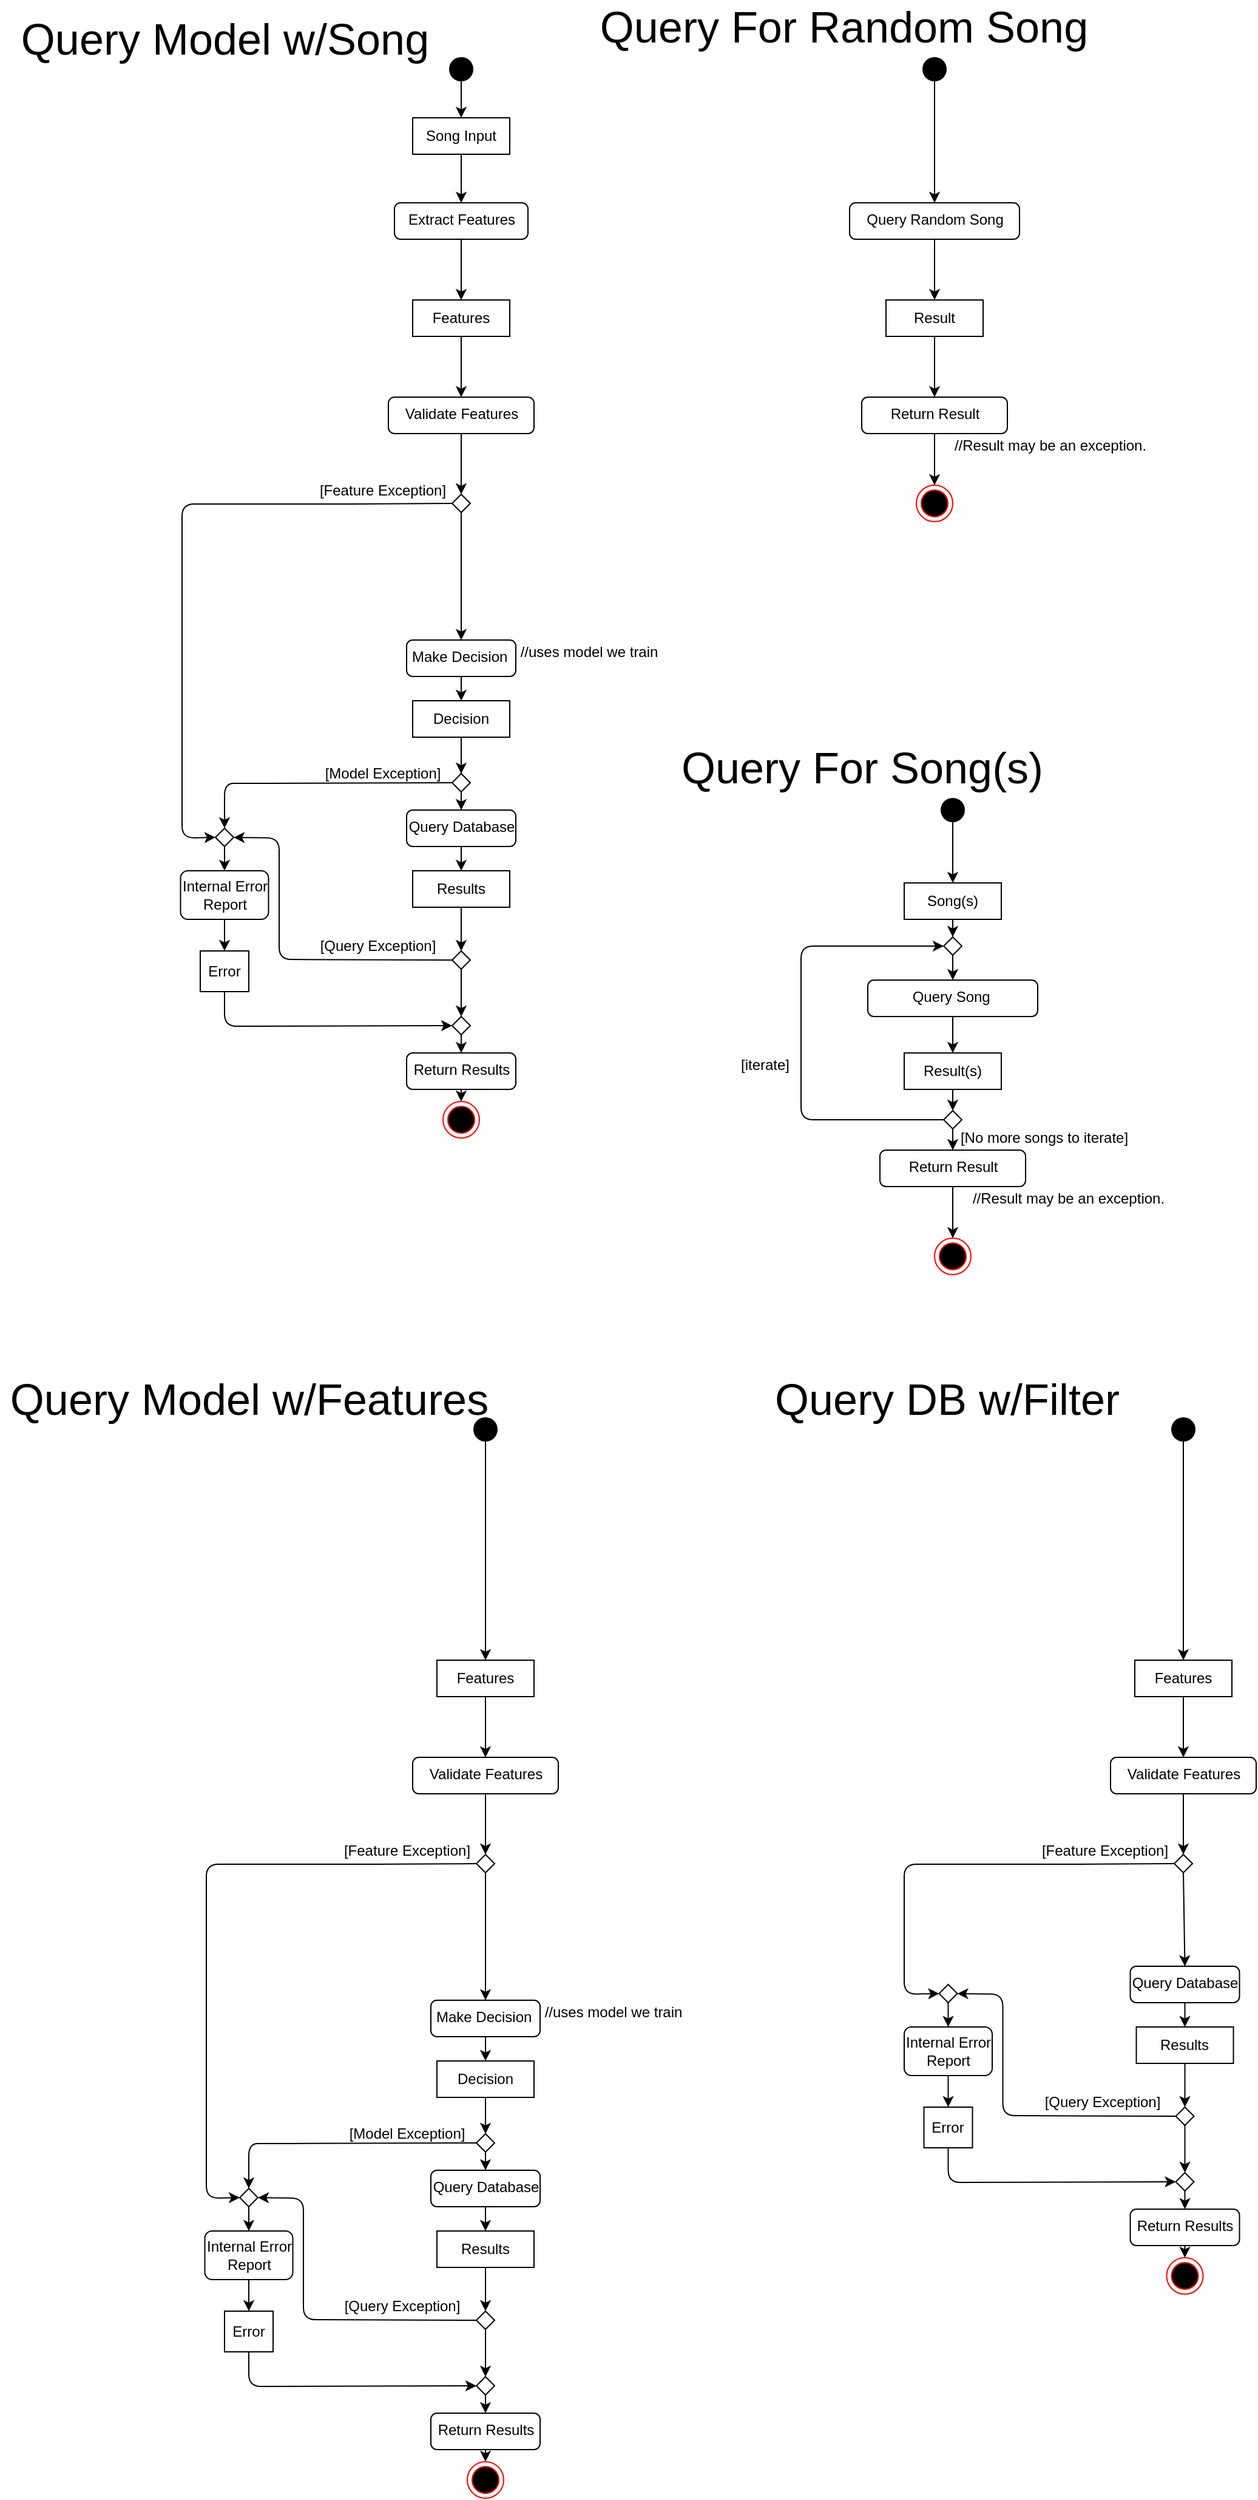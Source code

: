 <mxfile version="13.9.8" type="google"><diagram id="Efat-xdWFGxoSTBIDYoi" name="Page-1"><mxGraphModel dx="6012" dy="2700" grid="1" gridSize="10" guides="1" tooltips="1" connect="1" arrows="1" fold="1" page="1" pageScale="1" pageWidth="1100" pageHeight="850" math="0" shadow="0"><root><mxCell id="0"/><mxCell id="1" parent="0"/><mxCell id="8MV2ck6tUpB8RdDgws5Y-2" value="" style="endArrow=classic;html=1;exitX=0.5;exitY=1;exitDx=0;exitDy=0;" parent="1" source="8MV2ck6tUpB8RdDgws5Y-60" edge="1"><mxGeometry width="50" height="50" relative="1" as="geometry"><mxPoint x="410" y="630.0" as="sourcePoint"/><mxPoint x="410" y="640" as="targetPoint"/></mxGeometry></mxCell><mxCell id="8MV2ck6tUpB8RdDgws5Y-4" value="" style="endArrow=classic;html=1;exitX=0;exitY=0.5;exitDx=0;exitDy=0;entryX=0;entryY=0.5;entryDx=0;entryDy=0;" parent="1" source="8MV2ck6tUpB8RdDgws5Y-60" target="8MV2ck6tUpB8RdDgws5Y-97" edge="1"><mxGeometry width="50" height="50" relative="1" as="geometry"><mxPoint x="310" y="760" as="sourcePoint"/><mxPoint x="280" y="528" as="targetPoint"/><Array as="points"><mxPoint x="330" y="528"/><mxPoint x="180" y="528"/><mxPoint x="180" y="803"/></Array></mxGeometry></mxCell><mxCell id="8MV2ck6tUpB8RdDgws5Y-9" value="" style="ellipse;fillColor=#000000;strokeColor=none;" parent="1" vertex="1"><mxGeometry x="400" y="160" width="20" height="20" as="geometry"/></mxCell><mxCell id="8MV2ck6tUpB8RdDgws5Y-10" value="" style="endArrow=classic;html=1;exitX=0.5;exitY=1;exitDx=0;exitDy=0;" parent="1" source="8MV2ck6tUpB8RdDgws5Y-9" edge="1"><mxGeometry width="50" height="50" relative="1" as="geometry"><mxPoint x="400" y="250" as="sourcePoint"/><mxPoint x="410" y="210" as="targetPoint"/></mxGeometry></mxCell><mxCell id="8MV2ck6tUpB8RdDgws5Y-24" value="&lt;font style=&quot;font-size: 36px&quot;&gt;Query Model w/Song&lt;/font&gt;" style="text;html=1;align=center;verticalAlign=middle;resizable=0;points=[];autosize=1;" parent="1" vertex="1"><mxGeometry x="40" y="130" width="350" height="30" as="geometry"/></mxCell><mxCell id="8MV2ck6tUpB8RdDgws5Y-38" value="Song Input" style="rounded=0;whiteSpace=wrap;html=1;" parent="1" vertex="1"><mxGeometry x="370" y="210" width="80" height="30" as="geometry"/></mxCell><mxCell id="8MV2ck6tUpB8RdDgws5Y-49" value="" style="endArrow=classic;html=1;exitX=0.5;exitY=1;exitDx=0;exitDy=0;entryX=0.5;entryY=0;entryDx=0;entryDy=0;" parent="1" source="8MV2ck6tUpB8RdDgws5Y-38" edge="1"><mxGeometry width="50" height="50" relative="1" as="geometry"><mxPoint x="390" y="420" as="sourcePoint"/><mxPoint x="410" y="280" as="targetPoint"/></mxGeometry></mxCell><mxCell id="8MV2ck6tUpB8RdDgws5Y-53" value="Extract Features" style="html=1;align=center;verticalAlign=top;rounded=1;absoluteArcSize=1;arcSize=10;dashed=0;" parent="1" vertex="1"><mxGeometry x="355" y="280" width="110" height="30" as="geometry"/></mxCell><mxCell id="8MV2ck6tUpB8RdDgws5Y-54" value="" style="endArrow=classic;html=1;exitX=0.5;exitY=1;exitDx=0;exitDy=0;" parent="1" source="8MV2ck6tUpB8RdDgws5Y-53" edge="1"><mxGeometry width="50" height="50" relative="1" as="geometry"><mxPoint x="380" y="500" as="sourcePoint"/><mxPoint x="410" y="360" as="targetPoint"/></mxGeometry></mxCell><mxCell id="8MV2ck6tUpB8RdDgws5Y-55" value="Features" style="rounded=0;whiteSpace=wrap;html=1;" parent="1" vertex="1"><mxGeometry x="370" y="360" width="80" height="30" as="geometry"/></mxCell><mxCell id="8MV2ck6tUpB8RdDgws5Y-57" value="" style="endArrow=classic;html=1;exitX=0.5;exitY=1;exitDx=0;exitDy=0;" parent="1" source="8MV2ck6tUpB8RdDgws5Y-55" edge="1"><mxGeometry width="50" height="50" relative="1" as="geometry"><mxPoint x="360" y="490" as="sourcePoint"/><mxPoint x="410" y="440" as="targetPoint"/></mxGeometry></mxCell><mxCell id="8MV2ck6tUpB8RdDgws5Y-58" value="Validate Features" style="html=1;align=center;verticalAlign=top;rounded=1;absoluteArcSize=1;arcSize=10;dashed=0;" parent="1" vertex="1"><mxGeometry x="350" y="440" width="120" height="30" as="geometry"/></mxCell><mxCell id="8MV2ck6tUpB8RdDgws5Y-59" value="" style="endArrow=classic;html=1;exitX=0.5;exitY=1;exitDx=0;exitDy=0;" parent="1" source="8MV2ck6tUpB8RdDgws5Y-58" edge="1"><mxGeometry width="50" height="50" relative="1" as="geometry"><mxPoint x="360" y="490" as="sourcePoint"/><mxPoint x="410" y="520" as="targetPoint"/></mxGeometry></mxCell><mxCell id="8MV2ck6tUpB8RdDgws5Y-60" value="" style="rhombus;" parent="1" vertex="1"><mxGeometry x="402.5" y="520" width="15" height="15" as="geometry"/></mxCell><mxCell id="8MV2ck6tUpB8RdDgws5Y-61" value="[Feature Exception]" style="text;html=1;align=center;verticalAlign=middle;resizable=0;points=[];autosize=1;" parent="1" vertex="1"><mxGeometry x="285" y="507" width="120" height="20" as="geometry"/></mxCell><mxCell id="8MV2ck6tUpB8RdDgws5Y-62" value="Make Decision&amp;nbsp;" style="html=1;align=center;verticalAlign=top;rounded=1;absoluteArcSize=1;arcSize=10;dashed=0;" parent="1" vertex="1"><mxGeometry x="365" y="640" width="90" height="30" as="geometry"/></mxCell><mxCell id="8MV2ck6tUpB8RdDgws5Y-63" value="" style="endArrow=classic;html=1;exitX=0.5;exitY=1;exitDx=0;exitDy=0;" parent="1" source="8MV2ck6tUpB8RdDgws5Y-62" edge="1"><mxGeometry width="50" height="50" relative="1" as="geometry"><mxPoint x="310" y="720" as="sourcePoint"/><mxPoint x="410" y="690" as="targetPoint"/></mxGeometry></mxCell><mxCell id="8MV2ck6tUpB8RdDgws5Y-64" value="Decision" style="rounded=0;whiteSpace=wrap;html=1;" parent="1" vertex="1"><mxGeometry x="370" y="690" width="80" height="30" as="geometry"/></mxCell><mxCell id="8MV2ck6tUpB8RdDgws5Y-65" value="" style="endArrow=classic;html=1;exitX=0.5;exitY=1;exitDx=0;exitDy=0;" parent="1" edge="1"><mxGeometry width="50" height="50" relative="1" as="geometry"><mxPoint x="410" y="740" as="sourcePoint"/><mxPoint x="410" y="780" as="targetPoint"/></mxGeometry></mxCell><mxCell id="8MV2ck6tUpB8RdDgws5Y-66" value="Query Database" style="html=1;align=center;verticalAlign=top;rounded=1;absoluteArcSize=1;arcSize=10;dashed=0;" parent="1" vertex="1"><mxGeometry x="365" y="780" width="90" height="30" as="geometry"/></mxCell><mxCell id="8MV2ck6tUpB8RdDgws5Y-67" value="Results" style="rounded=0;whiteSpace=wrap;html=1;" parent="1" vertex="1"><mxGeometry x="370" y="830" width="80" height="30" as="geometry"/></mxCell><mxCell id="8MV2ck6tUpB8RdDgws5Y-68" value="" style="endArrow=classic;html=1;exitX=0.5;exitY=1;exitDx=0;exitDy=0;entryX=0.5;entryY=0;entryDx=0;entryDy=0;" parent="1" source="8MV2ck6tUpB8RdDgws5Y-66" target="8MV2ck6tUpB8RdDgws5Y-67" edge="1"><mxGeometry width="50" height="50" relative="1" as="geometry"><mxPoint x="420" y="750" as="sourcePoint"/><mxPoint x="420" y="790.0" as="targetPoint"/></mxGeometry></mxCell><mxCell id="8MV2ck6tUpB8RdDgws5Y-69" value="//uses model we train" style="text;html=1;align=center;verticalAlign=middle;resizable=0;points=[];autosize=1;" parent="1" vertex="1"><mxGeometry x="450" y="640" width="130" height="20" as="geometry"/></mxCell><mxCell id="8MV2ck6tUpB8RdDgws5Y-74" value="" style="endArrow=classic;html=1;exitX=0;exitY=0.5;exitDx=0;exitDy=0;entryX=0.5;entryY=0;entryDx=0;entryDy=0;" parent="1" source="8MV2ck6tUpB8RdDgws5Y-75" target="8MV2ck6tUpB8RdDgws5Y-97" edge="1"><mxGeometry width="50" height="50" relative="1" as="geometry"><mxPoint x="310" y="990" as="sourcePoint"/><mxPoint x="280" y="758" as="targetPoint"/><Array as="points"><mxPoint x="240" y="758"/><mxPoint x="215" y="758"/></Array></mxGeometry></mxCell><mxCell id="8MV2ck6tUpB8RdDgws5Y-75" value="" style="rhombus;" parent="1" vertex="1"><mxGeometry x="402.5" y="750" width="15" height="15" as="geometry"/></mxCell><mxCell id="8MV2ck6tUpB8RdDgws5Y-76" value="[Model Exception]" style="text;html=1;align=center;verticalAlign=middle;resizable=0;points=[];autosize=1;" parent="1" vertex="1"><mxGeometry x="290" y="740" width="110" height="20" as="geometry"/></mxCell><mxCell id="8MV2ck6tUpB8RdDgws5Y-77" value="" style="endArrow=classic;html=1;exitX=0.5;exitY=1;exitDx=0;exitDy=0;entryX=0.5;entryY=0;entryDx=0;entryDy=0;" parent="1" source="8MV2ck6tUpB8RdDgws5Y-64" target="8MV2ck6tUpB8RdDgws5Y-75" edge="1"><mxGeometry width="50" height="50" relative="1" as="geometry"><mxPoint x="280" y="770" as="sourcePoint"/><mxPoint x="330" y="720" as="targetPoint"/></mxGeometry></mxCell><mxCell id="8MV2ck6tUpB8RdDgws5Y-78" value="" style="endArrow=classic;html=1;exitX=0;exitY=0.5;exitDx=0;exitDy=0;entryX=1;entryY=0.5;entryDx=0;entryDy=0;" parent="1" source="8MV2ck6tUpB8RdDgws5Y-79" target="8MV2ck6tUpB8RdDgws5Y-97" edge="1"><mxGeometry width="50" height="50" relative="1" as="geometry"><mxPoint x="306.25" y="1135" as="sourcePoint"/><mxPoint x="276.25" y="903" as="targetPoint"/><Array as="points"><mxPoint x="260" y="903"/><mxPoint x="260" y="803"/></Array></mxGeometry></mxCell><mxCell id="8MV2ck6tUpB8RdDgws5Y-79" value="" style="rhombus;" parent="1" vertex="1"><mxGeometry x="402.5" y="896" width="15" height="15" as="geometry"/></mxCell><mxCell id="8MV2ck6tUpB8RdDgws5Y-80" value="[Query Exception]" style="text;html=1;align=center;verticalAlign=middle;resizable=0;points=[];autosize=1;" parent="1" vertex="1"><mxGeometry x="286.25" y="882" width="110" height="20" as="geometry"/></mxCell><mxCell id="8MV2ck6tUpB8RdDgws5Y-81" value="" style="endArrow=classic;html=1;exitX=0.5;exitY=1;exitDx=0;exitDy=0;entryX=0.5;entryY=0;entryDx=0;entryDy=0;" parent="1" source="8MV2ck6tUpB8RdDgws5Y-67" target="8MV2ck6tUpB8RdDgws5Y-79" edge="1"><mxGeometry width="50" height="50" relative="1" as="geometry"><mxPoint x="370" y="860" as="sourcePoint"/><mxPoint x="420" y="810" as="targetPoint"/></mxGeometry></mxCell><mxCell id="8MV2ck6tUpB8RdDgws5Y-85" value="" style="endArrow=classic;html=1;exitX=0.5;exitY=1;exitDx=0;exitDy=0;" parent="1" source="8MV2ck6tUpB8RdDgws5Y-79" edge="1"><mxGeometry width="50" height="50" relative="1" as="geometry"><mxPoint x="410" y="830" as="sourcePoint"/><mxPoint x="410" y="950" as="targetPoint"/></mxGeometry></mxCell><mxCell id="8MV2ck6tUpB8RdDgws5Y-86" value="Return Results" style="html=1;align=center;verticalAlign=top;rounded=1;absoluteArcSize=1;arcSize=10;dashed=0;" parent="1" vertex="1"><mxGeometry x="365" y="980" width="90" height="30" as="geometry"/></mxCell><mxCell id="8MV2ck6tUpB8RdDgws5Y-87" value="" style="endArrow=classic;html=1;exitX=0.5;exitY=1;exitDx=0;exitDy=0;" parent="1" source="8MV2ck6tUpB8RdDgws5Y-86" edge="1"><mxGeometry width="50" height="50" relative="1" as="geometry"><mxPoint x="410" y="900" as="sourcePoint"/><mxPoint x="410" y="1020" as="targetPoint"/></mxGeometry></mxCell><mxCell id="8MV2ck6tUpB8RdDgws5Y-88" value="" style="ellipse;html=1;shape=endState;fillColor=#000000;strokeColor=#ff0000;" parent="1" vertex="1"><mxGeometry x="395" y="1020" width="30" height="30" as="geometry"/></mxCell><mxCell id="8MV2ck6tUpB8RdDgws5Y-89" value="" style="endArrow=classic;html=1;entryX=0;entryY=0.5;entryDx=0;entryDy=0;exitX=0.5;exitY=1;exitDx=0;exitDy=0;" parent="1" source="8MV2ck6tUpB8RdDgws5Y-93" target="8MV2ck6tUpB8RdDgws5Y-112" edge="1"><mxGeometry width="50" height="50" relative="1" as="geometry"><mxPoint x="300" y="800" as="sourcePoint"/><mxPoint x="350" y="750" as="targetPoint"/><Array as="points"><mxPoint x="215" y="958"/></Array></mxGeometry></mxCell><mxCell id="8MV2ck6tUpB8RdDgws5Y-90" value="Internal Error Report" style="rounded=1;whiteSpace=wrap;html=1;" parent="1" vertex="1"><mxGeometry x="178.75" y="830" width="72.5" height="40" as="geometry"/></mxCell><mxCell id="8MV2ck6tUpB8RdDgws5Y-93" value="Error" style="rounded=0;whiteSpace=wrap;html=1;" parent="1" vertex="1"><mxGeometry x="195" y="896" width="40" height="33.5" as="geometry"/></mxCell><mxCell id="8MV2ck6tUpB8RdDgws5Y-94" value="" style="endArrow=classic;html=1;exitX=0.5;exitY=1;exitDx=0;exitDy=0;entryX=0.5;entryY=0;entryDx=0;entryDy=0;" parent="1" source="8MV2ck6tUpB8RdDgws5Y-90" target="8MV2ck6tUpB8RdDgws5Y-93" edge="1"><mxGeometry width="50" height="50" relative="1" as="geometry"><mxPoint x="290" y="900" as="sourcePoint"/><mxPoint x="340" y="850" as="targetPoint"/></mxGeometry></mxCell><mxCell id="8MV2ck6tUpB8RdDgws5Y-97" value="" style="rhombus;" parent="1" vertex="1"><mxGeometry x="207.5" y="795" width="15" height="15" as="geometry"/></mxCell><mxCell id="8MV2ck6tUpB8RdDgws5Y-98" value="" style="endArrow=classic;html=1;exitX=0.5;exitY=1;exitDx=0;exitDy=0;entryX=0.5;entryY=0;entryDx=0;entryDy=0;" parent="1" source="8MV2ck6tUpB8RdDgws5Y-97" target="8MV2ck6tUpB8RdDgws5Y-90" edge="1"><mxGeometry width="50" height="50" relative="1" as="geometry"><mxPoint x="250" y="880" as="sourcePoint"/><mxPoint x="300" y="830" as="targetPoint"/></mxGeometry></mxCell><mxCell id="8MV2ck6tUpB8RdDgws5Y-99" value="&lt;font style=&quot;font-size: 36px&quot;&gt;Query For Random Song&lt;/font&gt;" style="text;html=1;align=center;verticalAlign=middle;resizable=0;points=[];autosize=1;" parent="1" vertex="1"><mxGeometry x="515" y="120" width="420" height="30" as="geometry"/></mxCell><mxCell id="8MV2ck6tUpB8RdDgws5Y-100" value="" style="ellipse;fillColor=#000000;strokeColor=none;" parent="1" vertex="1"><mxGeometry x="790" y="160" width="20" height="20" as="geometry"/></mxCell><mxCell id="8MV2ck6tUpB8RdDgws5Y-101" value="" style="endArrow=classic;html=1;exitX=0.5;exitY=1;exitDx=0;exitDy=0;entryX=0.5;entryY=0;entryDx=0;entryDy=0;" parent="1" source="8MV2ck6tUpB8RdDgws5Y-100" target="8MV2ck6tUpB8RdDgws5Y-104" edge="1"><mxGeometry width="50" height="50" relative="1" as="geometry"><mxPoint x="790" y="250" as="sourcePoint"/><mxPoint x="800" y="210" as="targetPoint"/></mxGeometry></mxCell><mxCell id="8MV2ck6tUpB8RdDgws5Y-104" value="Query Random Song" style="html=1;align=center;verticalAlign=top;rounded=1;absoluteArcSize=1;arcSize=10;dashed=0;" parent="1" vertex="1"><mxGeometry x="730" y="280" width="140" height="30" as="geometry"/></mxCell><mxCell id="8MV2ck6tUpB8RdDgws5Y-105" value="" style="endArrow=classic;html=1;exitX=0.5;exitY=1;exitDx=0;exitDy=0;" parent="1" source="8MV2ck6tUpB8RdDgws5Y-104" edge="1"><mxGeometry width="50" height="50" relative="1" as="geometry"><mxPoint x="770" y="500" as="sourcePoint"/><mxPoint x="800" y="360" as="targetPoint"/></mxGeometry></mxCell><mxCell id="8MV2ck6tUpB8RdDgws5Y-106" value="Result" style="rounded=0;whiteSpace=wrap;html=1;" parent="1" vertex="1"><mxGeometry x="760" y="360" width="80" height="30" as="geometry"/></mxCell><mxCell id="8MV2ck6tUpB8RdDgws5Y-107" value="" style="endArrow=classic;html=1;exitX=0.5;exitY=1;exitDx=0;exitDy=0;entryX=0.5;entryY=0;entryDx=0;entryDy=0;" parent="1" source="8MV2ck6tUpB8RdDgws5Y-106" target="8MV2ck6tUpB8RdDgws5Y-108" edge="1"><mxGeometry width="50" height="50" relative="1" as="geometry"><mxPoint x="750" y="490" as="sourcePoint"/><mxPoint x="700" y="410" as="targetPoint"/><Array as="points"><mxPoint x="800" y="410"/></Array></mxGeometry></mxCell><mxCell id="8MV2ck6tUpB8RdDgws5Y-108" value="Return Result" style="html=1;align=center;verticalAlign=top;rounded=1;absoluteArcSize=1;arcSize=10;dashed=0;" parent="1" vertex="1"><mxGeometry x="740" y="440" width="120" height="30" as="geometry"/></mxCell><mxCell id="8MV2ck6tUpB8RdDgws5Y-109" value="" style="ellipse;html=1;shape=endState;fillColor=#000000;strokeColor=#ff0000;" parent="1" vertex="1"><mxGeometry x="785" y="512.5" width="30" height="30" as="geometry"/></mxCell><mxCell id="8MV2ck6tUpB8RdDgws5Y-110" value="" style="endArrow=classic;html=1;exitX=0.5;exitY=1;exitDx=0;exitDy=0;entryX=0.5;entryY=0;entryDx=0;entryDy=0;" parent="1" source="8MV2ck6tUpB8RdDgws5Y-108" target="8MV2ck6tUpB8RdDgws5Y-109" edge="1"><mxGeometry width="50" height="50" relative="1" as="geometry"><mxPoint x="810" y="400" as="sourcePoint"/><mxPoint x="810" y="450" as="targetPoint"/><Array as="points"><mxPoint x="800" y="500"/></Array></mxGeometry></mxCell><mxCell id="8MV2ck6tUpB8RdDgws5Y-111" value="//Result may be an exception." style="text;html=1;align=center;verticalAlign=middle;resizable=0;points=[];autosize=1;" parent="1" vertex="1"><mxGeometry x="810" y="470" width="170" height="20" as="geometry"/></mxCell><mxCell id="8MV2ck6tUpB8RdDgws5Y-112" value="" style="rhombus;" parent="1" vertex="1"><mxGeometry x="402.5" y="950" width="15" height="15" as="geometry"/></mxCell><mxCell id="8MV2ck6tUpB8RdDgws5Y-113" value="" style="endArrow=classic;html=1;exitX=0.5;exitY=1;exitDx=0;exitDy=0;entryX=0.5;entryY=0;entryDx=0;entryDy=0;" parent="1" source="8MV2ck6tUpB8RdDgws5Y-112" target="8MV2ck6tUpB8RdDgws5Y-86" edge="1"><mxGeometry width="50" height="50" relative="1" as="geometry"><mxPoint x="406" y="961" as="sourcePoint"/><mxPoint x="370" y="940" as="targetPoint"/></mxGeometry></mxCell><mxCell id="8MV2ck6tUpB8RdDgws5Y-114" value="" style="endArrow=classic;html=1;exitX=0.5;exitY=1;exitDx=0;exitDy=0;" parent="1" source="8MV2ck6tUpB8RdDgws5Y-127" edge="1"><mxGeometry width="50" height="50" relative="1" as="geometry"><mxPoint x="430" y="1750.0" as="sourcePoint"/><mxPoint x="430" y="1760" as="targetPoint"/></mxGeometry></mxCell><mxCell id="8MV2ck6tUpB8RdDgws5Y-115" value="" style="endArrow=classic;html=1;exitX=0;exitY=0.5;exitDx=0;exitDy=0;entryX=0;entryY=0.5;entryDx=0;entryDy=0;" parent="1" source="8MV2ck6tUpB8RdDgws5Y-127" target="8MV2ck6tUpB8RdDgws5Y-153" edge="1"><mxGeometry width="50" height="50" relative="1" as="geometry"><mxPoint x="330" y="1880" as="sourcePoint"/><mxPoint x="300" y="1648" as="targetPoint"/><Array as="points"><mxPoint x="350" y="1648"/><mxPoint x="200" y="1648"/><mxPoint x="200" y="1923"/></Array></mxGeometry></mxCell><mxCell id="8MV2ck6tUpB8RdDgws5Y-116" value="" style="ellipse;fillColor=#000000;strokeColor=none;" parent="1" vertex="1"><mxGeometry x="420" y="1280" width="20" height="20" as="geometry"/></mxCell><mxCell id="8MV2ck6tUpB8RdDgws5Y-117" value="" style="endArrow=classic;html=1;exitX=0.5;exitY=1;exitDx=0;exitDy=0;entryX=0.5;entryY=0;entryDx=0;entryDy=0;" parent="1" source="8MV2ck6tUpB8RdDgws5Y-116" target="8MV2ck6tUpB8RdDgws5Y-123" edge="1"><mxGeometry width="50" height="50" relative="1" as="geometry"><mxPoint x="420" y="1370" as="sourcePoint"/><mxPoint x="430" y="1330.0" as="targetPoint"/></mxGeometry></mxCell><mxCell id="8MV2ck6tUpB8RdDgws5Y-118" value="&lt;font style=&quot;font-size: 36px&quot;&gt;Query Model w/Features&lt;/font&gt;" style="text;html=1;align=center;verticalAlign=middle;resizable=0;points=[];autosize=1;" parent="1" vertex="1"><mxGeometry x="30" y="1250" width="410" height="30" as="geometry"/></mxCell><mxCell id="8MV2ck6tUpB8RdDgws5Y-123" value="Features" style="rounded=0;whiteSpace=wrap;html=1;" parent="1" vertex="1"><mxGeometry x="390" y="1480" width="80" height="30" as="geometry"/></mxCell><mxCell id="8MV2ck6tUpB8RdDgws5Y-124" value="" style="endArrow=classic;html=1;exitX=0.5;exitY=1;exitDx=0;exitDy=0;" parent="1" source="8MV2ck6tUpB8RdDgws5Y-123" edge="1"><mxGeometry width="50" height="50" relative="1" as="geometry"><mxPoint x="380" y="1610" as="sourcePoint"/><mxPoint x="430" y="1560" as="targetPoint"/></mxGeometry></mxCell><mxCell id="8MV2ck6tUpB8RdDgws5Y-125" value="Validate Features" style="html=1;align=center;verticalAlign=top;rounded=1;absoluteArcSize=1;arcSize=10;dashed=0;" parent="1" vertex="1"><mxGeometry x="370" y="1560" width="120" height="30" as="geometry"/></mxCell><mxCell id="8MV2ck6tUpB8RdDgws5Y-126" value="" style="endArrow=classic;html=1;exitX=0.5;exitY=1;exitDx=0;exitDy=0;" parent="1" source="8MV2ck6tUpB8RdDgws5Y-125" edge="1"><mxGeometry width="50" height="50" relative="1" as="geometry"><mxPoint x="380" y="1610" as="sourcePoint"/><mxPoint x="430" y="1640" as="targetPoint"/></mxGeometry></mxCell><mxCell id="8MV2ck6tUpB8RdDgws5Y-127" value="" style="rhombus;" parent="1" vertex="1"><mxGeometry x="422.5" y="1640" width="15" height="15" as="geometry"/></mxCell><mxCell id="8MV2ck6tUpB8RdDgws5Y-128" value="[Feature Exception]" style="text;html=1;align=center;verticalAlign=middle;resizable=0;points=[];autosize=1;" parent="1" vertex="1"><mxGeometry x="305" y="1627" width="120" height="20" as="geometry"/></mxCell><mxCell id="8MV2ck6tUpB8RdDgws5Y-129" value="Make Decision&amp;nbsp;" style="html=1;align=center;verticalAlign=top;rounded=1;absoluteArcSize=1;arcSize=10;dashed=0;" parent="1" vertex="1"><mxGeometry x="385" y="1760" width="90" height="30" as="geometry"/></mxCell><mxCell id="8MV2ck6tUpB8RdDgws5Y-130" value="" style="endArrow=classic;html=1;exitX=0.5;exitY=1;exitDx=0;exitDy=0;" parent="1" source="8MV2ck6tUpB8RdDgws5Y-129" edge="1"><mxGeometry width="50" height="50" relative="1" as="geometry"><mxPoint x="330" y="1840" as="sourcePoint"/><mxPoint x="430" y="1810" as="targetPoint"/></mxGeometry></mxCell><mxCell id="8MV2ck6tUpB8RdDgws5Y-131" value="Decision" style="rounded=0;whiteSpace=wrap;html=1;" parent="1" vertex="1"><mxGeometry x="390" y="1810" width="80" height="30" as="geometry"/></mxCell><mxCell id="8MV2ck6tUpB8RdDgws5Y-132" value="" style="endArrow=classic;html=1;exitX=0.5;exitY=1;exitDx=0;exitDy=0;" parent="1" edge="1"><mxGeometry width="50" height="50" relative="1" as="geometry"><mxPoint x="430" y="1860" as="sourcePoint"/><mxPoint x="430" y="1900" as="targetPoint"/></mxGeometry></mxCell><mxCell id="8MV2ck6tUpB8RdDgws5Y-133" value="Query Database" style="html=1;align=center;verticalAlign=top;rounded=1;absoluteArcSize=1;arcSize=10;dashed=0;" parent="1" vertex="1"><mxGeometry x="385" y="1900" width="90" height="30" as="geometry"/></mxCell><mxCell id="8MV2ck6tUpB8RdDgws5Y-134" value="Results" style="rounded=0;whiteSpace=wrap;html=1;" parent="1" vertex="1"><mxGeometry x="390" y="1950" width="80" height="30" as="geometry"/></mxCell><mxCell id="8MV2ck6tUpB8RdDgws5Y-135" value="" style="endArrow=classic;html=1;exitX=0.5;exitY=1;exitDx=0;exitDy=0;entryX=0.5;entryY=0;entryDx=0;entryDy=0;" parent="1" source="8MV2ck6tUpB8RdDgws5Y-133" target="8MV2ck6tUpB8RdDgws5Y-134" edge="1"><mxGeometry width="50" height="50" relative="1" as="geometry"><mxPoint x="440" y="1870" as="sourcePoint"/><mxPoint x="440" y="1910.0" as="targetPoint"/></mxGeometry></mxCell><mxCell id="8MV2ck6tUpB8RdDgws5Y-136" value="//uses model we train" style="text;html=1;align=center;verticalAlign=middle;resizable=0;points=[];autosize=1;" parent="1" vertex="1"><mxGeometry x="470" y="1760" width="130" height="20" as="geometry"/></mxCell><mxCell id="8MV2ck6tUpB8RdDgws5Y-137" value="" style="endArrow=classic;html=1;exitX=0;exitY=0.5;exitDx=0;exitDy=0;entryX=0.5;entryY=0;entryDx=0;entryDy=0;" parent="1" source="8MV2ck6tUpB8RdDgws5Y-138" target="8MV2ck6tUpB8RdDgws5Y-153" edge="1"><mxGeometry width="50" height="50" relative="1" as="geometry"><mxPoint x="330" y="2110" as="sourcePoint"/><mxPoint x="300" y="1878" as="targetPoint"/><Array as="points"><mxPoint x="260" y="1878"/><mxPoint x="235" y="1878"/></Array></mxGeometry></mxCell><mxCell id="8MV2ck6tUpB8RdDgws5Y-138" value="" style="rhombus;" parent="1" vertex="1"><mxGeometry x="422.5" y="1870" width="15" height="15" as="geometry"/></mxCell><mxCell id="8MV2ck6tUpB8RdDgws5Y-139" value="[Model Exception]" style="text;html=1;align=center;verticalAlign=middle;resizable=0;points=[];autosize=1;" parent="1" vertex="1"><mxGeometry x="310" y="1860" width="110" height="20" as="geometry"/></mxCell><mxCell id="8MV2ck6tUpB8RdDgws5Y-140" value="" style="endArrow=classic;html=1;exitX=0.5;exitY=1;exitDx=0;exitDy=0;entryX=0.5;entryY=0;entryDx=0;entryDy=0;" parent="1" source="8MV2ck6tUpB8RdDgws5Y-131" target="8MV2ck6tUpB8RdDgws5Y-138" edge="1"><mxGeometry width="50" height="50" relative="1" as="geometry"><mxPoint x="300" y="1890" as="sourcePoint"/><mxPoint x="350" y="1840" as="targetPoint"/></mxGeometry></mxCell><mxCell id="8MV2ck6tUpB8RdDgws5Y-141" value="" style="endArrow=classic;html=1;exitX=0;exitY=0.5;exitDx=0;exitDy=0;entryX=1;entryY=0.5;entryDx=0;entryDy=0;" parent="1" source="8MV2ck6tUpB8RdDgws5Y-142" target="8MV2ck6tUpB8RdDgws5Y-153" edge="1"><mxGeometry width="50" height="50" relative="1" as="geometry"><mxPoint x="326.25" y="2255" as="sourcePoint"/><mxPoint x="296.25" y="2023" as="targetPoint"/><Array as="points"><mxPoint x="280" y="2023"/><mxPoint x="280" y="1923"/></Array></mxGeometry></mxCell><mxCell id="8MV2ck6tUpB8RdDgws5Y-142" value="" style="rhombus;" parent="1" vertex="1"><mxGeometry x="422.5" y="2016" width="15" height="15" as="geometry"/></mxCell><mxCell id="8MV2ck6tUpB8RdDgws5Y-143" value="[Query Exception]" style="text;html=1;align=center;verticalAlign=middle;resizable=0;points=[];autosize=1;" parent="1" vertex="1"><mxGeometry x="306.25" y="2002" width="110" height="20" as="geometry"/></mxCell><mxCell id="8MV2ck6tUpB8RdDgws5Y-144" value="" style="endArrow=classic;html=1;exitX=0.5;exitY=1;exitDx=0;exitDy=0;entryX=0.5;entryY=0;entryDx=0;entryDy=0;" parent="1" source="8MV2ck6tUpB8RdDgws5Y-134" target="8MV2ck6tUpB8RdDgws5Y-142" edge="1"><mxGeometry width="50" height="50" relative="1" as="geometry"><mxPoint x="390" y="1980" as="sourcePoint"/><mxPoint x="440" y="1930" as="targetPoint"/></mxGeometry></mxCell><mxCell id="8MV2ck6tUpB8RdDgws5Y-145" value="" style="endArrow=classic;html=1;exitX=0.5;exitY=1;exitDx=0;exitDy=0;" parent="1" source="8MV2ck6tUpB8RdDgws5Y-142" edge="1"><mxGeometry width="50" height="50" relative="1" as="geometry"><mxPoint x="430" y="1950" as="sourcePoint"/><mxPoint x="430" y="2070" as="targetPoint"/></mxGeometry></mxCell><mxCell id="8MV2ck6tUpB8RdDgws5Y-146" value="Return Results" style="html=1;align=center;verticalAlign=top;rounded=1;absoluteArcSize=1;arcSize=10;dashed=0;" parent="1" vertex="1"><mxGeometry x="385" y="2100" width="90" height="30" as="geometry"/></mxCell><mxCell id="8MV2ck6tUpB8RdDgws5Y-147" value="" style="endArrow=classic;html=1;exitX=0.5;exitY=1;exitDx=0;exitDy=0;" parent="1" source="8MV2ck6tUpB8RdDgws5Y-146" edge="1"><mxGeometry width="50" height="50" relative="1" as="geometry"><mxPoint x="430" y="2020" as="sourcePoint"/><mxPoint x="430" y="2140" as="targetPoint"/></mxGeometry></mxCell><mxCell id="8MV2ck6tUpB8RdDgws5Y-148" value="" style="ellipse;html=1;shape=endState;fillColor=#000000;strokeColor=#ff0000;" parent="1" vertex="1"><mxGeometry x="415" y="2140" width="30" height="30" as="geometry"/></mxCell><mxCell id="8MV2ck6tUpB8RdDgws5Y-149" value="" style="endArrow=classic;html=1;entryX=0;entryY=0.5;entryDx=0;entryDy=0;exitX=0.5;exitY=1;exitDx=0;exitDy=0;" parent="1" source="8MV2ck6tUpB8RdDgws5Y-151" target="8MV2ck6tUpB8RdDgws5Y-155" edge="1"><mxGeometry width="50" height="50" relative="1" as="geometry"><mxPoint x="320" y="1920" as="sourcePoint"/><mxPoint x="370" y="1870" as="targetPoint"/><Array as="points"><mxPoint x="235" y="2078"/></Array></mxGeometry></mxCell><mxCell id="8MV2ck6tUpB8RdDgws5Y-150" value="Internal Error Report" style="rounded=1;whiteSpace=wrap;html=1;" parent="1" vertex="1"><mxGeometry x="198.75" y="1950" width="72.5" height="40" as="geometry"/></mxCell><mxCell id="8MV2ck6tUpB8RdDgws5Y-151" value="Error" style="rounded=0;whiteSpace=wrap;html=1;" parent="1" vertex="1"><mxGeometry x="215" y="2016" width="40" height="33.5" as="geometry"/></mxCell><mxCell id="8MV2ck6tUpB8RdDgws5Y-152" value="" style="endArrow=classic;html=1;exitX=0.5;exitY=1;exitDx=0;exitDy=0;entryX=0.5;entryY=0;entryDx=0;entryDy=0;" parent="1" source="8MV2ck6tUpB8RdDgws5Y-150" target="8MV2ck6tUpB8RdDgws5Y-151" edge="1"><mxGeometry width="50" height="50" relative="1" as="geometry"><mxPoint x="310" y="2020" as="sourcePoint"/><mxPoint x="360" y="1970" as="targetPoint"/></mxGeometry></mxCell><mxCell id="8MV2ck6tUpB8RdDgws5Y-153" value="" style="rhombus;" parent="1" vertex="1"><mxGeometry x="227.5" y="1915" width="15" height="15" as="geometry"/></mxCell><mxCell id="8MV2ck6tUpB8RdDgws5Y-154" value="" style="endArrow=classic;html=1;exitX=0.5;exitY=1;exitDx=0;exitDy=0;entryX=0.5;entryY=0;entryDx=0;entryDy=0;" parent="1" source="8MV2ck6tUpB8RdDgws5Y-153" target="8MV2ck6tUpB8RdDgws5Y-150" edge="1"><mxGeometry width="50" height="50" relative="1" as="geometry"><mxPoint x="270" y="2000" as="sourcePoint"/><mxPoint x="320" y="1950" as="targetPoint"/></mxGeometry></mxCell><mxCell id="8MV2ck6tUpB8RdDgws5Y-155" value="" style="rhombus;" parent="1" vertex="1"><mxGeometry x="422.5" y="2070" width="15" height="15" as="geometry"/></mxCell><mxCell id="8MV2ck6tUpB8RdDgws5Y-156" value="" style="endArrow=classic;html=1;exitX=0.5;exitY=1;exitDx=0;exitDy=0;entryX=0.5;entryY=0;entryDx=0;entryDy=0;" parent="1" source="8MV2ck6tUpB8RdDgws5Y-155" target="8MV2ck6tUpB8RdDgws5Y-146" edge="1"><mxGeometry width="50" height="50" relative="1" as="geometry"><mxPoint x="426" y="2081" as="sourcePoint"/><mxPoint x="390" y="2060" as="targetPoint"/></mxGeometry></mxCell><mxCell id="8MV2ck6tUpB8RdDgws5Y-157" value="&lt;font style=&quot;font-size: 36px&quot;&gt;Query For Song(s)&lt;/font&gt;" style="text;html=1;align=center;verticalAlign=middle;resizable=0;points=[];autosize=1;" parent="1" vertex="1"><mxGeometry x="585" y="730" width="310" height="30" as="geometry"/></mxCell><mxCell id="8MV2ck6tUpB8RdDgws5Y-158" value="" style="ellipse;fillColor=#000000;strokeColor=none;" parent="1" vertex="1"><mxGeometry x="805" y="770" width="20" height="20" as="geometry"/></mxCell><mxCell id="8MV2ck6tUpB8RdDgws5Y-159" value="" style="endArrow=classic;html=1;exitX=0.5;exitY=1;exitDx=0;exitDy=0;entryX=0.5;entryY=0;entryDx=0;entryDy=0;" parent="1" source="8MV2ck6tUpB8RdDgws5Y-158" target="8MV2ck6tUpB8RdDgws5Y-168" edge="1"><mxGeometry width="50" height="50" relative="1" as="geometry"><mxPoint x="805" y="860" as="sourcePoint"/><mxPoint x="815" y="820" as="targetPoint"/></mxGeometry></mxCell><mxCell id="8MV2ck6tUpB8RdDgws5Y-160" value="Query Song&amp;nbsp;" style="html=1;align=center;verticalAlign=top;rounded=1;absoluteArcSize=1;arcSize=10;dashed=0;" parent="1" vertex="1"><mxGeometry x="745" y="920" width="140" height="30" as="geometry"/></mxCell><mxCell id="8MV2ck6tUpB8RdDgws5Y-161" value="" style="endArrow=classic;html=1;exitX=0.5;exitY=1;exitDx=0;exitDy=0;" parent="1" source="8MV2ck6tUpB8RdDgws5Y-232" edge="1"><mxGeometry width="50" height="50" relative="1" as="geometry"><mxPoint x="785" y="1110" as="sourcePoint"/><mxPoint x="815" y="920" as="targetPoint"/></mxGeometry></mxCell><mxCell id="8MV2ck6tUpB8RdDgws5Y-168" value="Song(s)" style="rounded=0;whiteSpace=wrap;html=1;" parent="1" vertex="1"><mxGeometry x="775" y="840" width="80" height="30" as="geometry"/></mxCell><mxCell id="8MV2ck6tUpB8RdDgws5Y-169" value="Result(s)" style="rounded=0;whiteSpace=wrap;html=1;" parent="1" vertex="1"><mxGeometry x="775" y="980" width="80" height="30" as="geometry"/></mxCell><mxCell id="8MV2ck6tUpB8RdDgws5Y-170" value="" style="endArrow=classic;html=1;exitX=0.5;exitY=1;exitDx=0;exitDy=0;entryX=0.5;entryY=0;entryDx=0;entryDy=0;" parent="1" source="8MV2ck6tUpB8RdDgws5Y-229" target="8MV2ck6tUpB8RdDgws5Y-171" edge="1"><mxGeometry width="50" height="50" relative="1" as="geometry"><mxPoint x="765" y="1110" as="sourcePoint"/><mxPoint x="715" y="1030" as="targetPoint"/><Array as="points"><mxPoint x="815" y="1030"/></Array></mxGeometry></mxCell><mxCell id="8MV2ck6tUpB8RdDgws5Y-171" value="Return Result" style="html=1;align=center;verticalAlign=top;rounded=1;absoluteArcSize=1;arcSize=10;dashed=0;" parent="1" vertex="1"><mxGeometry x="755" y="1060" width="120" height="30" as="geometry"/></mxCell><mxCell id="8MV2ck6tUpB8RdDgws5Y-172" value="" style="ellipse;html=1;shape=endState;fillColor=#000000;strokeColor=#ff0000;" parent="1" vertex="1"><mxGeometry x="800" y="1132.5" width="30" height="30" as="geometry"/></mxCell><mxCell id="8MV2ck6tUpB8RdDgws5Y-173" value="" style="endArrow=classic;html=1;exitX=0.5;exitY=1;exitDx=0;exitDy=0;entryX=0.5;entryY=0;entryDx=0;entryDy=0;" parent="1" source="8MV2ck6tUpB8RdDgws5Y-171" target="8MV2ck6tUpB8RdDgws5Y-172" edge="1"><mxGeometry width="50" height="50" relative="1" as="geometry"><mxPoint x="825" y="1020" as="sourcePoint"/><mxPoint x="825" y="1070" as="targetPoint"/><Array as="points"><mxPoint x="815" y="1120"/></Array></mxGeometry></mxCell><mxCell id="8MV2ck6tUpB8RdDgws5Y-174" value="//Result may be an exception." style="text;html=1;align=center;verticalAlign=middle;resizable=0;points=[];autosize=1;" parent="1" vertex="1"><mxGeometry x="825" y="1090" width="170" height="20" as="geometry"/></mxCell><mxCell id="8MV2ck6tUpB8RdDgws5Y-175" value="" style="endArrow=classic;html=1;exitX=0.5;exitY=1;exitDx=0;exitDy=0;entryX=0.5;entryY=0;entryDx=0;entryDy=0;" parent="1" source="8MV2ck6tUpB8RdDgws5Y-160" target="8MV2ck6tUpB8RdDgws5Y-169" edge="1"><mxGeometry width="50" height="50" relative="1" as="geometry"><mxPoint x="800" y="1000" as="sourcePoint"/><mxPoint x="850" y="950" as="targetPoint"/></mxGeometry></mxCell><mxCell id="8MV2ck6tUpB8RdDgws5Y-176" value="" style="endArrow=classic;html=1;exitX=0.5;exitY=1;exitDx=0;exitDy=0;entryX=0.5;entryY=0;entryDx=0;entryDy=0;" parent="1" source="8MV2ck6tUpB8RdDgws5Y-185" target="8MV2ck6tUpB8RdDgws5Y-191" edge="1"><mxGeometry width="50" height="50" relative="1" as="geometry"><mxPoint x="1005" y="1750.0" as="sourcePoint"/><mxPoint x="1005" y="1870" as="targetPoint"/></mxGeometry></mxCell><mxCell id="8MV2ck6tUpB8RdDgws5Y-177" value="" style="endArrow=classic;html=1;exitX=0;exitY=0.5;exitDx=0;exitDy=0;entryX=0;entryY=0.5;entryDx=0;entryDy=0;" parent="1" source="8MV2ck6tUpB8RdDgws5Y-185" target="8MV2ck6tUpB8RdDgws5Y-211" edge="1"><mxGeometry width="50" height="50" relative="1" as="geometry"><mxPoint x="905" y="1880" as="sourcePoint"/><mxPoint x="875" y="1648" as="targetPoint"/><Array as="points"><mxPoint x="925" y="1648"/><mxPoint x="775" y="1648"/><mxPoint x="775" y="1755"/></Array></mxGeometry></mxCell><mxCell id="8MV2ck6tUpB8RdDgws5Y-178" value="" style="ellipse;fillColor=#000000;strokeColor=none;" parent="1" vertex="1"><mxGeometry x="995" y="1280" width="20" height="20" as="geometry"/></mxCell><mxCell id="8MV2ck6tUpB8RdDgws5Y-179" value="" style="endArrow=classic;html=1;exitX=0.5;exitY=1;exitDx=0;exitDy=0;entryX=0.5;entryY=0;entryDx=0;entryDy=0;" parent="1" source="8MV2ck6tUpB8RdDgws5Y-178" target="8MV2ck6tUpB8RdDgws5Y-181" edge="1"><mxGeometry width="50" height="50" relative="1" as="geometry"><mxPoint x="995" y="1370" as="sourcePoint"/><mxPoint x="1005" y="1330.0" as="targetPoint"/></mxGeometry></mxCell><mxCell id="8MV2ck6tUpB8RdDgws5Y-180" value="&lt;font style=&quot;font-size: 36px&quot;&gt;Query DB w/Filter&lt;/font&gt;" style="text;html=1;align=center;verticalAlign=middle;resizable=0;points=[];autosize=1;" parent="1" vertex="1"><mxGeometry x="660" y="1250" width="300" height="30" as="geometry"/></mxCell><mxCell id="8MV2ck6tUpB8RdDgws5Y-181" value="Features" style="rounded=0;whiteSpace=wrap;html=1;" parent="1" vertex="1"><mxGeometry x="965" y="1480" width="80" height="30" as="geometry"/></mxCell><mxCell id="8MV2ck6tUpB8RdDgws5Y-182" value="" style="endArrow=classic;html=1;exitX=0.5;exitY=1;exitDx=0;exitDy=0;" parent="1" source="8MV2ck6tUpB8RdDgws5Y-181" edge="1"><mxGeometry width="50" height="50" relative="1" as="geometry"><mxPoint x="955" y="1610" as="sourcePoint"/><mxPoint x="1005" y="1560" as="targetPoint"/></mxGeometry></mxCell><mxCell id="8MV2ck6tUpB8RdDgws5Y-183" value="Validate Features" style="html=1;align=center;verticalAlign=top;rounded=1;absoluteArcSize=1;arcSize=10;dashed=0;" parent="1" vertex="1"><mxGeometry x="945" y="1560" width="120" height="30" as="geometry"/></mxCell><mxCell id="8MV2ck6tUpB8RdDgws5Y-184" value="" style="endArrow=classic;html=1;exitX=0.5;exitY=1;exitDx=0;exitDy=0;" parent="1" source="8MV2ck6tUpB8RdDgws5Y-183" edge="1"><mxGeometry width="50" height="50" relative="1" as="geometry"><mxPoint x="955" y="1610" as="sourcePoint"/><mxPoint x="1005" y="1640" as="targetPoint"/></mxGeometry></mxCell><mxCell id="8MV2ck6tUpB8RdDgws5Y-185" value="" style="rhombus;" parent="1" vertex="1"><mxGeometry x="997.5" y="1640" width="15" height="15" as="geometry"/></mxCell><mxCell id="8MV2ck6tUpB8RdDgws5Y-186" value="[Feature Exception]" style="text;html=1;align=center;verticalAlign=middle;resizable=0;points=[];autosize=1;" parent="1" vertex="1"><mxGeometry x="880" y="1627" width="120" height="20" as="geometry"/></mxCell><mxCell id="8MV2ck6tUpB8RdDgws5Y-191" value="Query Database" style="html=1;align=center;verticalAlign=top;rounded=1;absoluteArcSize=1;arcSize=10;dashed=0;" parent="1" vertex="1"><mxGeometry x="961.25" y="1732" width="90" height="30" as="geometry"/></mxCell><mxCell id="8MV2ck6tUpB8RdDgws5Y-192" value="Results" style="rounded=0;whiteSpace=wrap;html=1;" parent="1" vertex="1"><mxGeometry x="966.25" y="1782" width="80" height="30" as="geometry"/></mxCell><mxCell id="8MV2ck6tUpB8RdDgws5Y-193" value="" style="endArrow=classic;html=1;exitX=0.5;exitY=1;exitDx=0;exitDy=0;entryX=0.5;entryY=0;entryDx=0;entryDy=0;" parent="1" source="8MV2ck6tUpB8RdDgws5Y-191" target="8MV2ck6tUpB8RdDgws5Y-192" edge="1"><mxGeometry width="50" height="50" relative="1" as="geometry"><mxPoint x="1016.25" y="1702" as="sourcePoint"/><mxPoint x="1016.25" y="1742.0" as="targetPoint"/></mxGeometry></mxCell><mxCell id="8MV2ck6tUpB8RdDgws5Y-199" value="" style="endArrow=classic;html=1;exitX=0;exitY=0.5;exitDx=0;exitDy=0;entryX=1;entryY=0.5;entryDx=0;entryDy=0;" parent="1" source="8MV2ck6tUpB8RdDgws5Y-200" target="8MV2ck6tUpB8RdDgws5Y-211" edge="1"><mxGeometry width="50" height="50" relative="1" as="geometry"><mxPoint x="902.5" y="2087" as="sourcePoint"/><mxPoint x="872.5" y="1855" as="targetPoint"/><Array as="points"><mxPoint x="856.25" y="1855"/><mxPoint x="856.25" y="1755"/></Array></mxGeometry></mxCell><mxCell id="8MV2ck6tUpB8RdDgws5Y-200" value="" style="rhombus;" parent="1" vertex="1"><mxGeometry x="998.75" y="1848" width="15" height="15" as="geometry"/></mxCell><mxCell id="8MV2ck6tUpB8RdDgws5Y-201" value="[Query Exception]" style="text;html=1;align=center;verticalAlign=middle;resizable=0;points=[];autosize=1;" parent="1" vertex="1"><mxGeometry x="882.5" y="1834" width="110" height="20" as="geometry"/></mxCell><mxCell id="8MV2ck6tUpB8RdDgws5Y-202" value="" style="endArrow=classic;html=1;exitX=0.5;exitY=1;exitDx=0;exitDy=0;entryX=0.5;entryY=0;entryDx=0;entryDy=0;" parent="1" source="8MV2ck6tUpB8RdDgws5Y-192" target="8MV2ck6tUpB8RdDgws5Y-200" edge="1"><mxGeometry width="50" height="50" relative="1" as="geometry"><mxPoint x="966.25" y="1812" as="sourcePoint"/><mxPoint x="1016.25" y="1762" as="targetPoint"/></mxGeometry></mxCell><mxCell id="8MV2ck6tUpB8RdDgws5Y-203" value="" style="endArrow=classic;html=1;exitX=0.5;exitY=1;exitDx=0;exitDy=0;" parent="1" source="8MV2ck6tUpB8RdDgws5Y-200" edge="1"><mxGeometry width="50" height="50" relative="1" as="geometry"><mxPoint x="1006.25" y="1782" as="sourcePoint"/><mxPoint x="1006.25" y="1902" as="targetPoint"/></mxGeometry></mxCell><mxCell id="8MV2ck6tUpB8RdDgws5Y-204" value="Return Results" style="html=1;align=center;verticalAlign=top;rounded=1;absoluteArcSize=1;arcSize=10;dashed=0;" parent="1" vertex="1"><mxGeometry x="961.25" y="1932" width="90" height="30" as="geometry"/></mxCell><mxCell id="8MV2ck6tUpB8RdDgws5Y-205" value="" style="endArrow=classic;html=1;exitX=0.5;exitY=1;exitDx=0;exitDy=0;" parent="1" source="8MV2ck6tUpB8RdDgws5Y-204" edge="1"><mxGeometry width="50" height="50" relative="1" as="geometry"><mxPoint x="1006.25" y="1852" as="sourcePoint"/><mxPoint x="1006.25" y="1972" as="targetPoint"/></mxGeometry></mxCell><mxCell id="8MV2ck6tUpB8RdDgws5Y-206" value="" style="ellipse;html=1;shape=endState;fillColor=#000000;strokeColor=#ff0000;" parent="1" vertex="1"><mxGeometry x="991.25" y="1972" width="30" height="30" as="geometry"/></mxCell><mxCell id="8MV2ck6tUpB8RdDgws5Y-207" value="" style="endArrow=classic;html=1;entryX=0;entryY=0.5;entryDx=0;entryDy=0;exitX=0.5;exitY=1;exitDx=0;exitDy=0;" parent="1" source="8MV2ck6tUpB8RdDgws5Y-209" target="8MV2ck6tUpB8RdDgws5Y-213" edge="1"><mxGeometry width="50" height="50" relative="1" as="geometry"><mxPoint x="896.25" y="1752" as="sourcePoint"/><mxPoint x="946.25" y="1702" as="targetPoint"/><Array as="points"><mxPoint x="811.25" y="1910"/></Array></mxGeometry></mxCell><mxCell id="8MV2ck6tUpB8RdDgws5Y-208" value="Internal Error Report" style="rounded=1;whiteSpace=wrap;html=1;" parent="1" vertex="1"><mxGeometry x="775" y="1782" width="72.5" height="40" as="geometry"/></mxCell><mxCell id="8MV2ck6tUpB8RdDgws5Y-209" value="Error" style="rounded=0;whiteSpace=wrap;html=1;" parent="1" vertex="1"><mxGeometry x="791.25" y="1848" width="40" height="33.5" as="geometry"/></mxCell><mxCell id="8MV2ck6tUpB8RdDgws5Y-210" value="" style="endArrow=classic;html=1;exitX=0.5;exitY=1;exitDx=0;exitDy=0;entryX=0.5;entryY=0;entryDx=0;entryDy=0;" parent="1" source="8MV2ck6tUpB8RdDgws5Y-208" target="8MV2ck6tUpB8RdDgws5Y-209" edge="1"><mxGeometry width="50" height="50" relative="1" as="geometry"><mxPoint x="886.25" y="1852" as="sourcePoint"/><mxPoint x="936.25" y="1802" as="targetPoint"/></mxGeometry></mxCell><mxCell id="8MV2ck6tUpB8RdDgws5Y-211" value="" style="rhombus;" parent="1" vertex="1"><mxGeometry x="803.75" y="1747" width="15" height="15" as="geometry"/></mxCell><mxCell id="8MV2ck6tUpB8RdDgws5Y-212" value="" style="endArrow=classic;html=1;exitX=0.5;exitY=1;exitDx=0;exitDy=0;entryX=0.5;entryY=0;entryDx=0;entryDy=0;" parent="1" source="8MV2ck6tUpB8RdDgws5Y-211" target="8MV2ck6tUpB8RdDgws5Y-208" edge="1"><mxGeometry width="50" height="50" relative="1" as="geometry"><mxPoint x="846.25" y="1832" as="sourcePoint"/><mxPoint x="896.25" y="1782" as="targetPoint"/></mxGeometry></mxCell><mxCell id="8MV2ck6tUpB8RdDgws5Y-213" value="" style="rhombus;" parent="1" vertex="1"><mxGeometry x="998.75" y="1902" width="15" height="15" as="geometry"/></mxCell><mxCell id="8MV2ck6tUpB8RdDgws5Y-214" value="" style="endArrow=classic;html=1;exitX=0.5;exitY=1;exitDx=0;exitDy=0;entryX=0.5;entryY=0;entryDx=0;entryDy=0;" parent="1" source="8MV2ck6tUpB8RdDgws5Y-213" target="8MV2ck6tUpB8RdDgws5Y-204" edge="1"><mxGeometry width="50" height="50" relative="1" as="geometry"><mxPoint x="1002.25" y="1913" as="sourcePoint"/><mxPoint x="966.25" y="1892" as="targetPoint"/></mxGeometry></mxCell><mxCell id="8MV2ck6tUpB8RdDgws5Y-229" value="" style="rhombus;" parent="1" vertex="1"><mxGeometry x="807.5" y="1027.5" width="15" height="15" as="geometry"/></mxCell><mxCell id="8MV2ck6tUpB8RdDgws5Y-230" value="" style="endArrow=classic;html=1;exitX=0.5;exitY=1;exitDx=0;exitDy=0;entryX=0.5;entryY=0;entryDx=0;entryDy=0;" parent="1" source="8MV2ck6tUpB8RdDgws5Y-169" target="8MV2ck6tUpB8RdDgws5Y-229" edge="1"><mxGeometry width="50" height="50" relative="1" as="geometry"><mxPoint x="815" y="1010.0" as="sourcePoint"/><mxPoint x="815" y="1060.0" as="targetPoint"/><Array as="points"/></mxGeometry></mxCell><mxCell id="8MV2ck6tUpB8RdDgws5Y-231" value="" style="endArrow=classic;html=1;exitX=0;exitY=0.5;exitDx=0;exitDy=0;entryX=0;entryY=0.5;entryDx=0;entryDy=0;" parent="1" source="8MV2ck6tUpB8RdDgws5Y-229" target="8MV2ck6tUpB8RdDgws5Y-232" edge="1"><mxGeometry width="50" height="50" relative="1" as="geometry"><mxPoint x="700" y="1000" as="sourcePoint"/><mxPoint x="815" y="890" as="targetPoint"/><Array as="points"><mxPoint x="690" y="1035"/><mxPoint x="690" y="892"/></Array></mxGeometry></mxCell><mxCell id="8MV2ck6tUpB8RdDgws5Y-232" value="" style="rhombus;" parent="1" vertex="1"><mxGeometry x="807.5" y="884.5" width="15" height="15" as="geometry"/></mxCell><mxCell id="8MV2ck6tUpB8RdDgws5Y-233" value="" style="endArrow=classic;html=1;exitX=0.5;exitY=1;exitDx=0;exitDy=0;" parent="1" source="8MV2ck6tUpB8RdDgws5Y-168" target="8MV2ck6tUpB8RdDgws5Y-232" edge="1"><mxGeometry width="50" height="50" relative="1" as="geometry"><mxPoint x="815" y="870" as="sourcePoint"/><mxPoint x="815" y="920" as="targetPoint"/></mxGeometry></mxCell><mxCell id="8MV2ck6tUpB8RdDgws5Y-235" value="[No more songs to iterate]" style="text;html=1;align=center;verticalAlign=middle;resizable=0;points=[];autosize=1;" parent="1" vertex="1"><mxGeometry x="815" y="1040" width="150" height="20" as="geometry"/></mxCell><mxCell id="8MV2ck6tUpB8RdDgws5Y-236" value="[iterate]" style="text;html=1;align=center;verticalAlign=middle;resizable=0;points=[];autosize=1;" parent="1" vertex="1"><mxGeometry x="630" y="980" width="60" height="20" as="geometry"/></mxCell></root></mxGraphModel></diagram></mxfile>